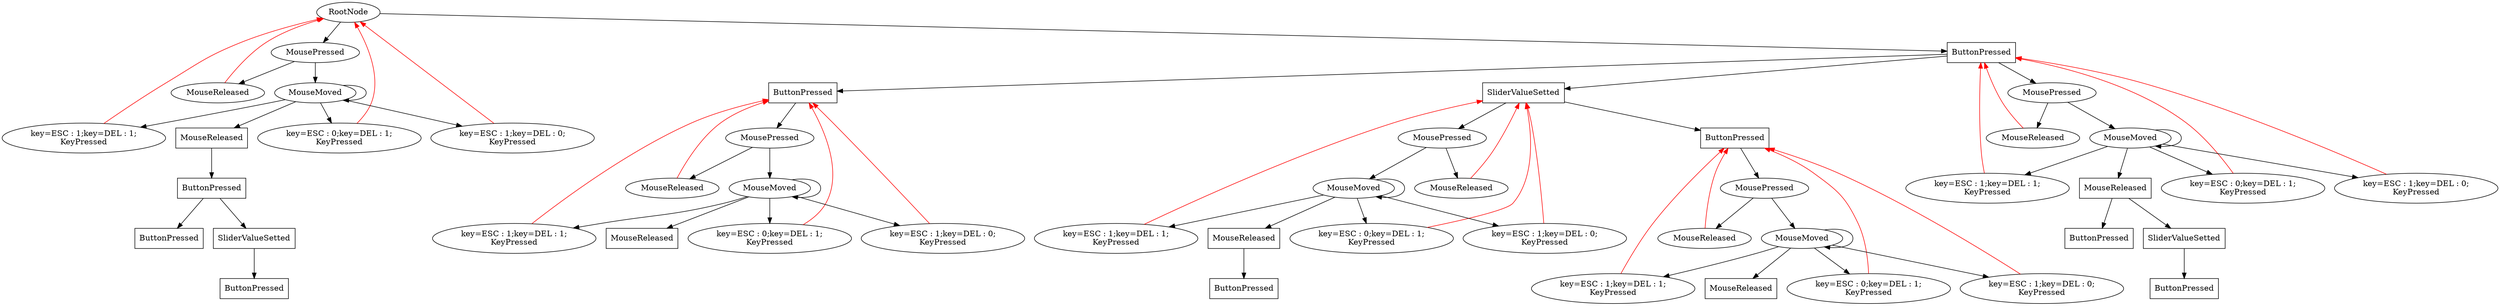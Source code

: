 digraph OutputGraph {
1932851658[label="RootNode"]
1932851658->1937398785502382589
1937398785866281529->1932851658[color=red]
19373987856184655->1932851658[color=red]
19373987851254732885->1932851658[color=red]
19373987851802014890->1932851658[color=red]
1932851658->17143236812122926106
19373987851405196192[shape=box][label="MouseReleased"] 
19373987851785956966[label="MouseMoved"] 
19373987851785956966->19373987851405196192
19373987851785956966->19373987851785956966
19373987851785956966->19373987851254732885
19373987851785956966->19373987856184655
19373987851785956966->1937398785866281529
1937398785866281529[label="key=ESC : 1;key=DEL : 1;\nKeyPressed"] 
1937398785502382589[label="MousePressed"] 
1937398785502382589->19373987851785956966
1937398785502382589->19373987851802014890
19373987856184655[label="key=ESC : 0;key=DEL : 1;\nKeyPressed"] 
19373987851254732885[label="key=ESC : 1;key=DEL : 0;\nKeyPressed"] 
19373987851802014890[label="MouseReleased"] 
19373987851405196192->19974984152122926106
17143236812122926106[shape=box][label="ButtonPressed"] 
17143236812122926106->344007354688004930
17143236812122926106->7056209541534615505
17143236812122926106->966675144502382589
966675144866281529->17143236812122926106[color=red]
9666751446184655->17143236812122926106[color=red]
9666751441254732885->17143236812122926106[color=red]
9666751441802014890->17143236812122926106[color=red]
344007354688004930[shape=box][label="ButtonPressed"] 
344007354688004930->1195355653502382589
1195355653866281529->344007354688004930[color=red]
11953556536184655->344007354688004930[color=red]
11953556531254732885->344007354688004930[color=red]
11953556531802014890->344007354688004930[color=red]
7056209541534615505[shape=box][label="SliderValueSetted"] 
7056209541534615505->632942286688004930
7056209541534615505->1374497211502382589
1374497211866281529->7056209541534615505[color=red]
13744972116184655->7056209541534615505[color=red]
13744972111254732885->7056209541534615505[color=red]
13744972111802014890->7056209541534615505[color=red]
9666751441405196192[shape=box][label="MouseReleased"] 
9666751441785956966[label="MouseMoved"] 
9666751441785956966->9666751441405196192
9666751441785956966->9666751441785956966
9666751441785956966->9666751441254732885
9666751441785956966->9666751446184655
9666751441785956966->966675144866281529
966675144866281529[label="key=ESC : 1;key=DEL : 1;\nKeyPressed"] 
966675144502382589[label="MousePressed"] 
966675144502382589->9666751441785956966
966675144502382589->9666751441802014890
9666751446184655[label="key=ESC : 0;key=DEL : 1;\nKeyPressed"] 
9666751441254732885[label="key=ESC : 1;key=DEL : 0;\nKeyPressed"] 
9666751441802014890[label="MouseReleased"] 
9666751441405196192->693034498688004930
9666751441405196192->20269902051534615505
693034498688004930[shape=box][label="ButtonPressed"] 
20269902051534615505[shape=box][label="SliderValueSetted"] 
20269902051534615505->2091283074688004930
2091283074688004930[shape=box][label="ButtonPressed"] 
19974984152122926106[shape=box][label="ButtonPressed"] 
19974984152122926106->329774269688004930
19974984152122926106->20083298231534615505
329774269688004930[shape=box][label="ButtonPressed"] 
20083298231534615505[shape=box][label="SliderValueSetted"] 
20083298231534615505->1998855262688004930
1998855262688004930[shape=box][label="ButtonPressed"] 
11953556531405196192[shape=box][label="MouseReleased"] 
11953556531785956966[label="MouseMoved"] 
11953556531785956966->11953556531405196192
11953556531785956966->11953556531785956966
11953556531785956966->11953556531254732885
11953556531785956966->11953556536184655
11953556531785956966->1195355653866281529
1195355653866281529[label="key=ESC : 1;key=DEL : 1;\nKeyPressed"] 
1195355653502382589[label="MousePressed"] 
1195355653502382589->11953556531785956966
1195355653502382589->11953556531802014890
11953556536184655[label="key=ESC : 0;key=DEL : 1;\nKeyPressed"] 
11953556531254732885[label="key=ESC : 1;key=DEL : 0;\nKeyPressed"] 
11953556531802014890[label="MouseReleased"] 
632942286688004930[shape=box][label="ButtonPressed"] 
632942286688004930->1673698413502382589
1673698413866281529->632942286688004930[color=red]
16736984136184655->632942286688004930[color=red]
16736984131254732885->632942286688004930[color=red]
16736984131802014890->632942286688004930[color=red]
13744972111405196192[shape=box][label="MouseReleased"] 
13744972111785956966[label="MouseMoved"] 
13744972111785956966->13744972111405196192
13744972111785956966->13744972111785956966
13744972111785956966->13744972111254732885
13744972111785956966->13744972116184655
13744972111785956966->1374497211866281529
1374497211866281529[label="key=ESC : 1;key=DEL : 1;\nKeyPressed"] 
1374497211502382589[label="MousePressed"] 
1374497211502382589->13744972111785956966
1374497211502382589->13744972111802014890
13744972116184655[label="key=ESC : 0;key=DEL : 1;\nKeyPressed"] 
13744972111254732885[label="key=ESC : 1;key=DEL : 0;\nKeyPressed"] 
13744972111802014890[label="MouseReleased"] 
13744972111405196192->2108418885688004930
2108418885688004930[shape=box][label="ButtonPressed"] 
16736984131405196192[shape=box][label="MouseReleased"] 
16736984131785956966[label="MouseMoved"] 
16736984131785956966->16736984131405196192
16736984131785956966->16736984131785956966
16736984131785956966->16736984131254732885
16736984131785956966->16736984136184655
16736984131785956966->1673698413866281529
1673698413866281529[label="key=ESC : 1;key=DEL : 1;\nKeyPressed"] 
1673698413502382589[label="MousePressed"] 
1673698413502382589->16736984131785956966
1673698413502382589->16736984131802014890
16736984136184655[label="key=ESC : 0;key=DEL : 1;\nKeyPressed"] 
16736984131254732885[label="key=ESC : 1;key=DEL : 0;\nKeyPressed"] 
16736984131802014890[label="MouseReleased"] 
}